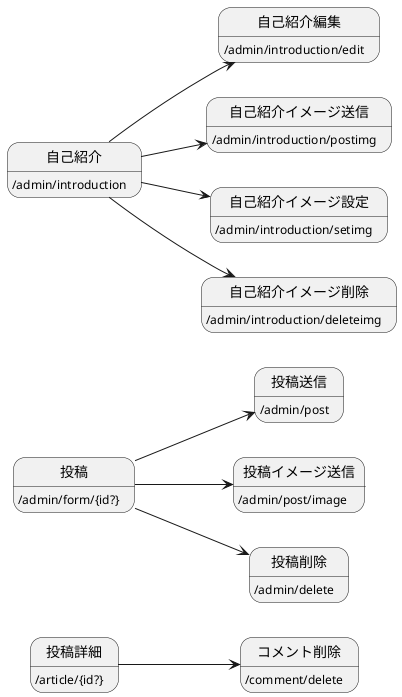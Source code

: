 @startuml

left to right direction

state 投稿詳細 : /article/{id?}
state コメント削除:/comment/delete

投稿詳細 --> コメント削除

state 投稿 : /admin/form/{id?}
state 投稿送信 : /admin/post
state 投稿イメージ送信 : /admin/post/image
state 投稿削除 :/admin/delete

投稿 --> 投稿送信
投稿 --> 投稿イメージ送信
投稿 --> 投稿削除

state 自己紹介 : /admin/introduction
state 自己紹介編集 : /admin/introduction/edit
state 自己紹介イメージ送信 :/admin/introduction/postimg
state 自己紹介イメージ設定 :/admin/introduction/setimg
state 自己紹介イメージ削除 :/admin/introduction/deleteimg

自己紹介 -->自己紹介編集
自己紹介 -->自己紹介イメージ送信
自己紹介 -->自己紹介イメージ設定
自己紹介 -->自己紹介イメージ削除

@enduml 